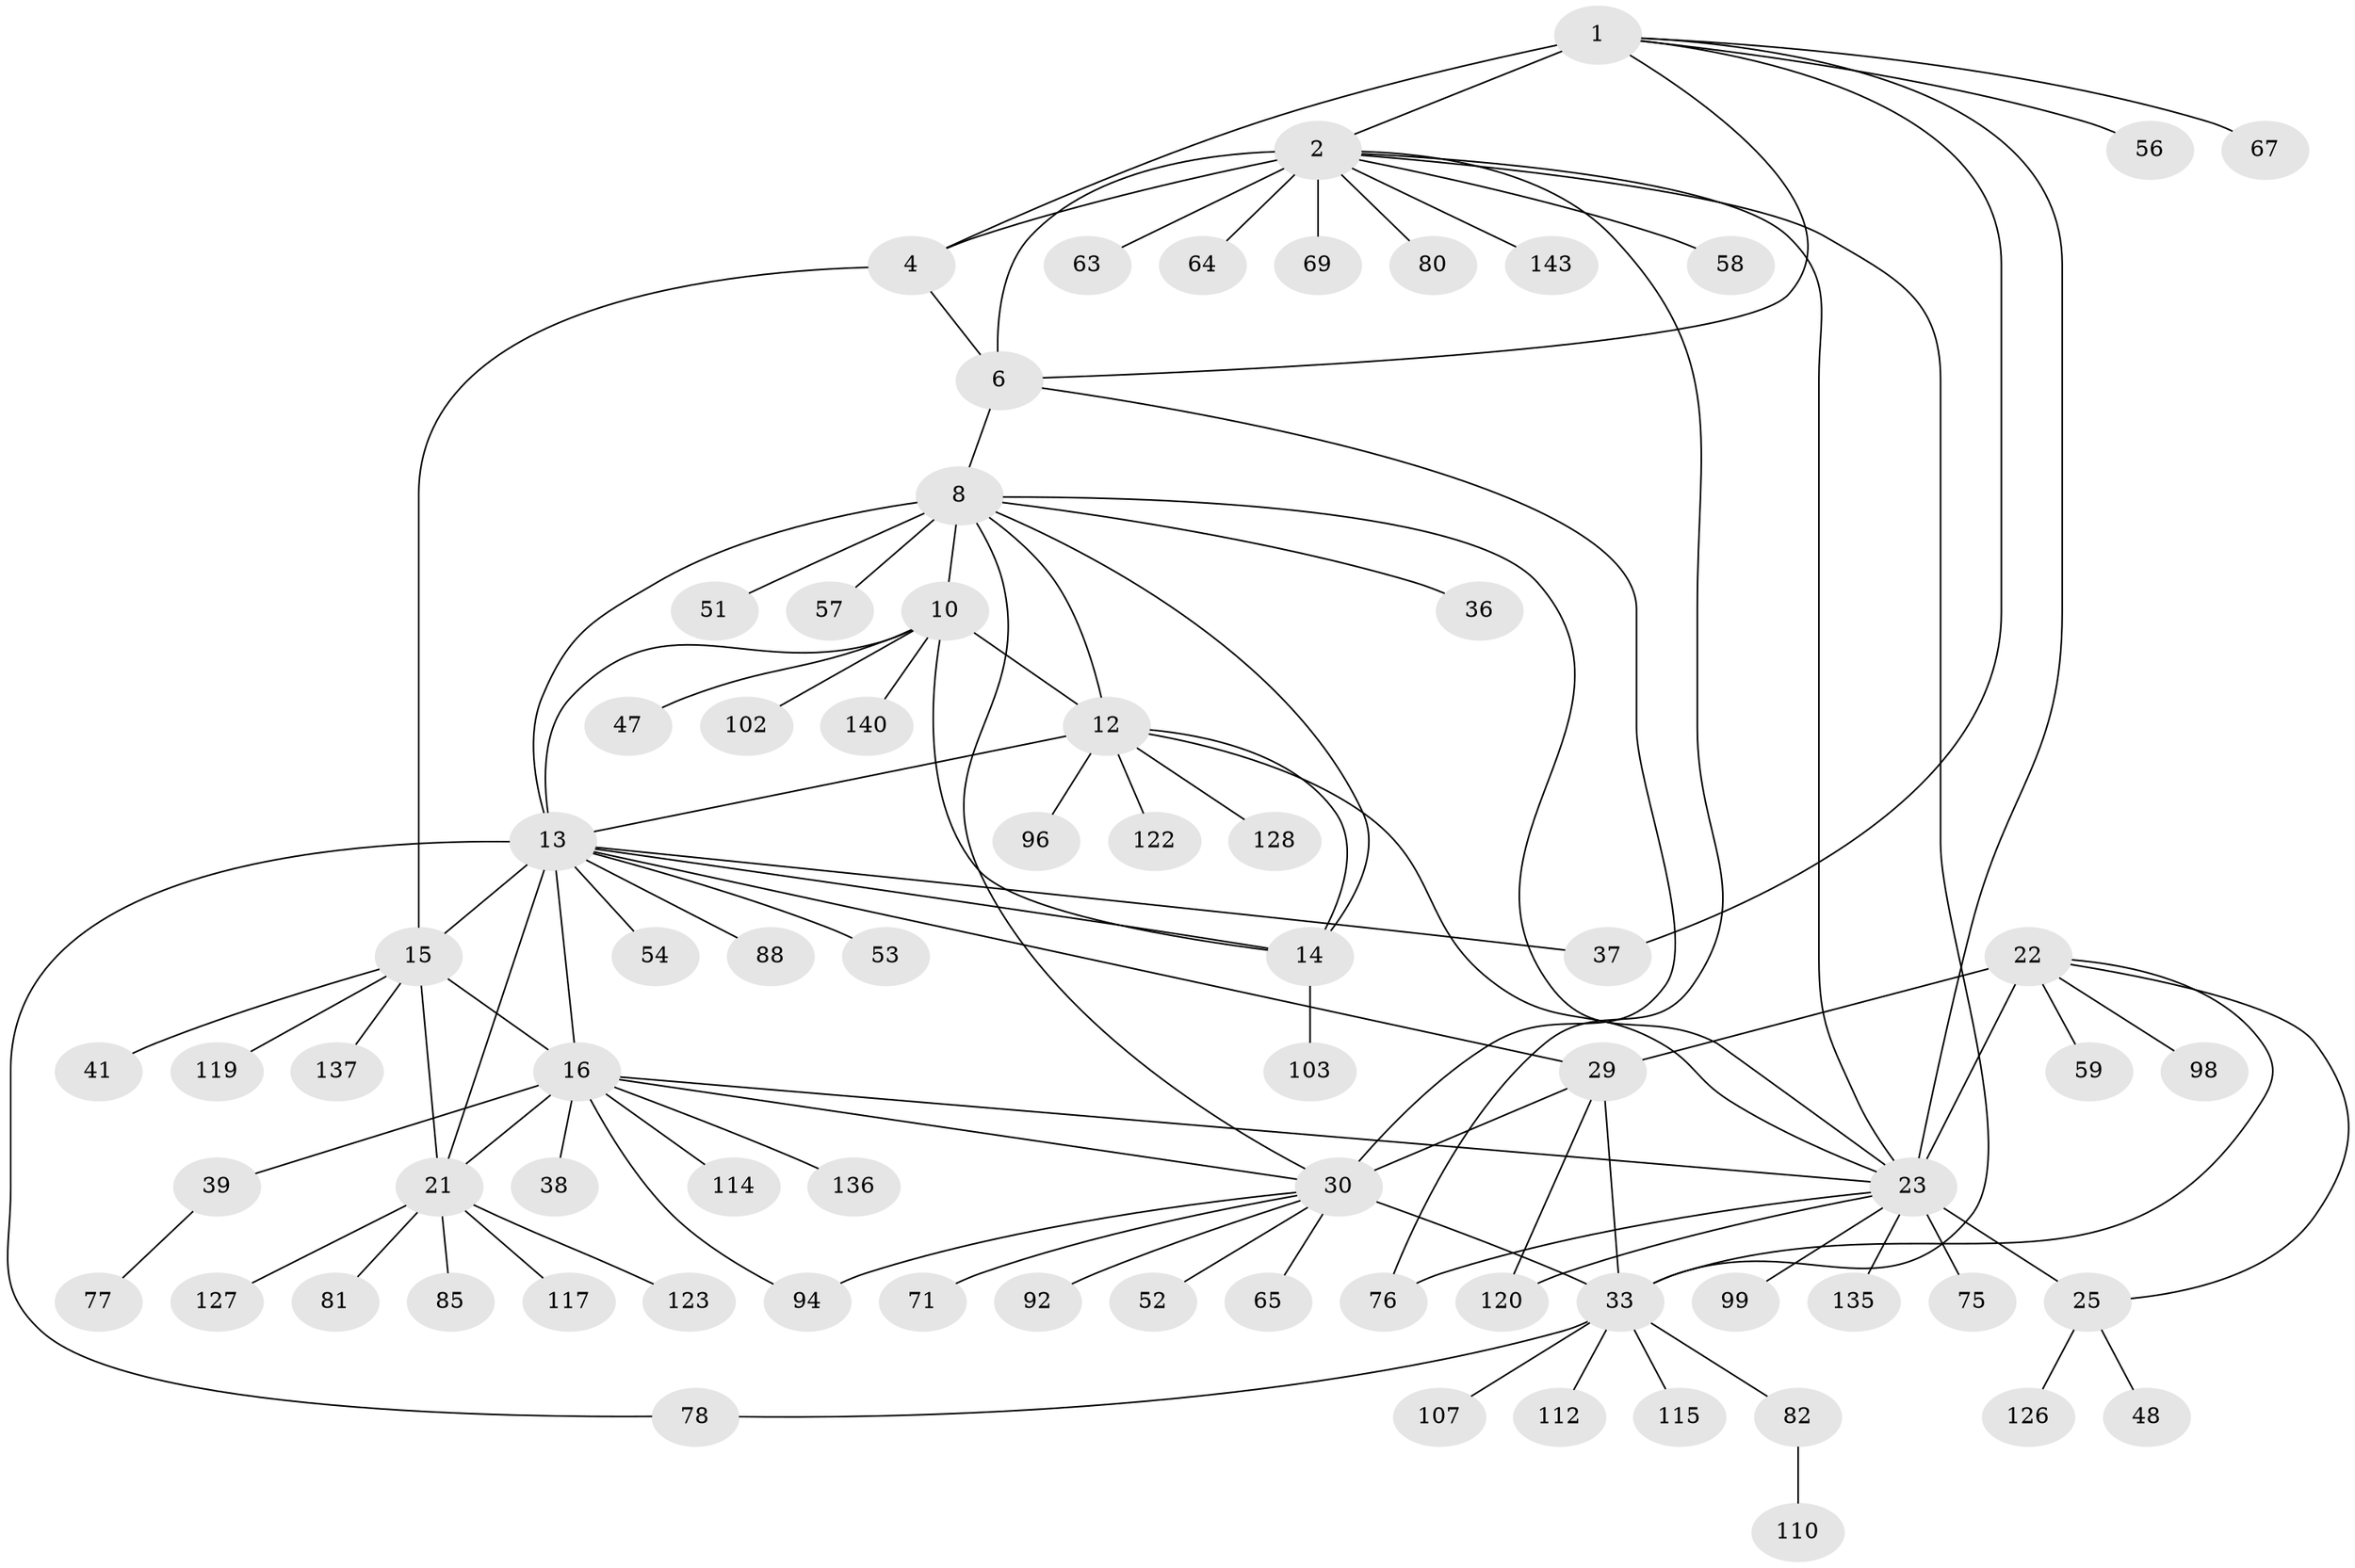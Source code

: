 // original degree distribution, {10: 0.0410958904109589, 7: 0.0547945205479452, 13: 0.0136986301369863, 11: 0.0273972602739726, 9: 0.03424657534246575, 6: 0.00684931506849315, 12: 0.0273972602739726, 8: 0.0273972602739726, 16: 0.00684931506849315, 1: 0.5958904109589042, 2: 0.136986301369863, 3: 0.0273972602739726}
// Generated by graph-tools (version 1.1) at 2025/15/03/09/25 04:15:55]
// undirected, 73 vertices, 102 edges
graph export_dot {
graph [start="1"]
  node [color=gray90,style=filled];
  1;
  2 [super="+3"];
  4 [super="+66+42+134+111+62+87"];
  6 [super="+121+133"];
  8 [super="+132+9+83"];
  10 [super="+11"];
  12 [super="+49"];
  13 [super="+17+131"];
  14;
  15 [super="+18"];
  16 [super="+72+19"];
  21 [super="+55"];
  22;
  23 [super="+79+24+138+26"];
  25;
  29 [super="+70+108+32+31"];
  30 [super="+46+60"];
  33 [super="+34+73+118"];
  36;
  37;
  38 [super="+144"];
  39 [super="+43"];
  41;
  47;
  48 [super="+84"];
  51;
  52;
  53;
  54;
  56;
  57;
  58;
  59;
  63;
  64 [super="+130"];
  65;
  67;
  69;
  71;
  75;
  76;
  77;
  78;
  80;
  81;
  82 [super="+109"];
  85;
  88 [super="+100"];
  92;
  94 [super="+104"];
  96;
  98;
  99;
  102;
  103;
  107;
  110 [super="+145"];
  112;
  114;
  115;
  117;
  119;
  120 [super="+125"];
  122;
  123 [super="+124"];
  126;
  127;
  128;
  135;
  136;
  137;
  140;
  143;
  1 -- 2 [weight=4];
  1 -- 4;
  1 -- 6;
  1 -- 37;
  1 -- 56;
  1 -- 67;
  1 -- 23;
  2 -- 4 [weight=4];
  2 -- 6 [weight=4];
  2 -- 143;
  2 -- 64;
  2 -- 33;
  2 -- 69;
  2 -- 76;
  2 -- 80;
  2 -- 23;
  2 -- 58;
  2 -- 63;
  4 -- 6;
  4 -- 15;
  6 -- 8;
  6 -- 30;
  8 -- 10 [weight=4];
  8 -- 12 [weight=2];
  8 -- 13 [weight=2];
  8 -- 14 [weight=2];
  8 -- 36;
  8 -- 51;
  8 -- 57;
  8 -- 30;
  8 -- 23;
  10 -- 12 [weight=2];
  10 -- 13 [weight=2];
  10 -- 14 [weight=2];
  10 -- 102;
  10 -- 47;
  10 -- 140;
  12 -- 13;
  12 -- 14;
  12 -- 96;
  12 -- 122;
  12 -- 128;
  12 -- 23;
  13 -- 14;
  13 -- 54;
  13 -- 29;
  13 -- 37;
  13 -- 78;
  13 -- 15 [weight=3];
  13 -- 16 [weight=2];
  13 -- 53;
  13 -- 21;
  13 -- 88;
  14 -- 103;
  15 -- 16 [weight=6];
  15 -- 21 [weight=3];
  15 -- 119;
  15 -- 137;
  15 -- 41;
  16 -- 21 [weight=2];
  16 -- 39;
  16 -- 114;
  16 -- 94;
  16 -- 23;
  16 -- 38;
  16 -- 136;
  16 -- 30;
  21 -- 81;
  21 -- 85;
  21 -- 117;
  21 -- 123;
  21 -- 127;
  22 -- 23 [weight=5];
  22 -- 25;
  22 -- 59;
  22 -- 98;
  22 -- 29;
  22 -- 33;
  23 -- 25 [weight=5];
  23 -- 135;
  23 -- 75;
  23 -- 99;
  23 -- 76;
  23 -- 120;
  25 -- 48;
  25 -- 126;
  29 -- 30 [weight=4];
  29 -- 33 [weight=8];
  29 -- 120;
  30 -- 33 [weight=2];
  30 -- 52;
  30 -- 65;
  30 -- 71;
  30 -- 92;
  30 -- 94;
  33 -- 82;
  33 -- 107;
  33 -- 78;
  33 -- 112;
  33 -- 115;
  39 -- 77;
  82 -- 110;
}
